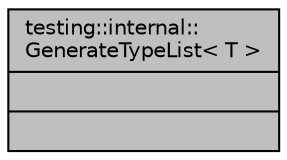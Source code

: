digraph "testing::internal::GenerateTypeList&lt; T &gt;"
{
 // LATEX_PDF_SIZE
  bgcolor="transparent";
  edge [fontname="Helvetica",fontsize="10",labelfontname="Helvetica",labelfontsize="10"];
  node [fontname="Helvetica",fontsize="10",shape=record];
  Node1 [label="{testing::internal::\lGenerateTypeList\< T \>\n||}",height=0.2,width=0.4,color="black", fillcolor="grey75", style="filled", fontcolor="black",tooltip=" "];
}

